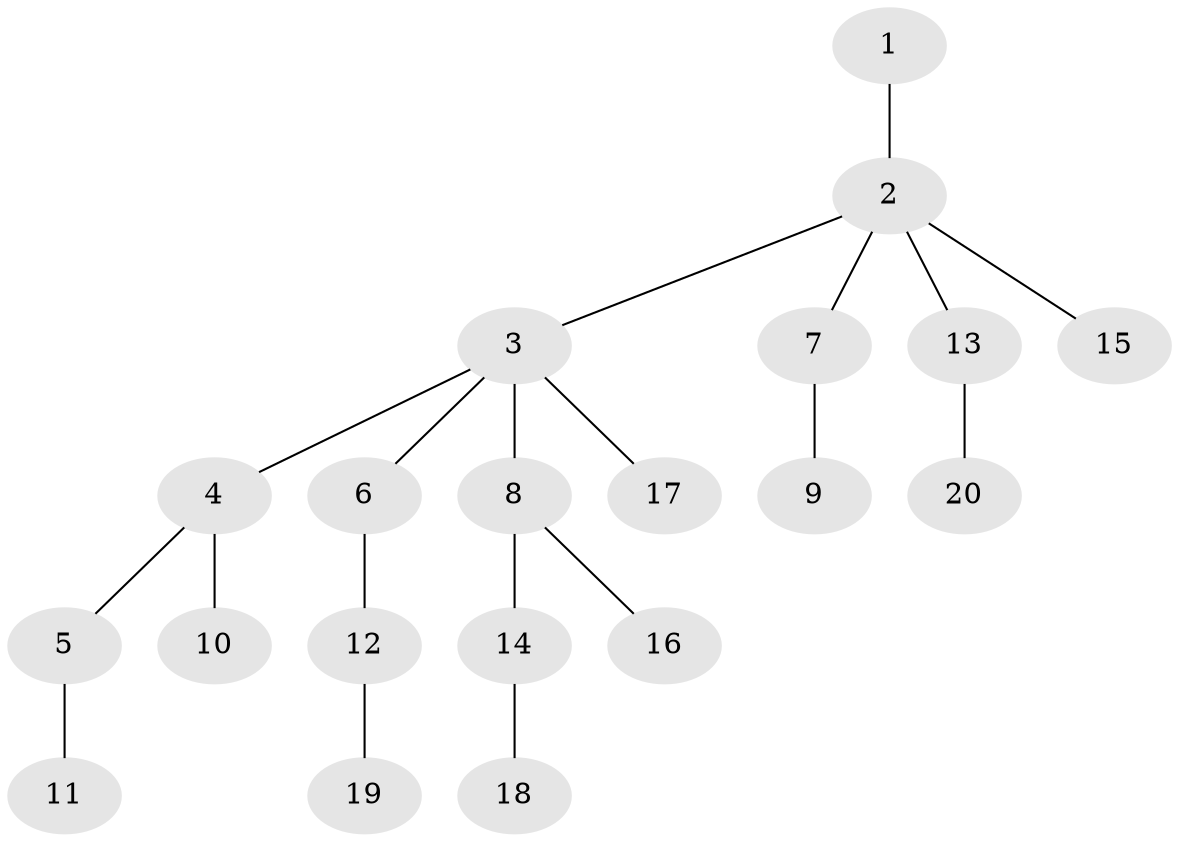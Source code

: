 // Generated by graph-tools (version 1.1) at 2025/46/02/15/25 05:46:28]
// undirected, 20 vertices, 19 edges
graph export_dot {
graph [start="1"]
  node [color=gray90,style=filled];
  1;
  2;
  3;
  4;
  5;
  6;
  7;
  8;
  9;
  10;
  11;
  12;
  13;
  14;
  15;
  16;
  17;
  18;
  19;
  20;
  1 -- 2;
  2 -- 3;
  2 -- 7;
  2 -- 13;
  2 -- 15;
  3 -- 4;
  3 -- 6;
  3 -- 8;
  3 -- 17;
  4 -- 5;
  4 -- 10;
  5 -- 11;
  6 -- 12;
  7 -- 9;
  8 -- 14;
  8 -- 16;
  12 -- 19;
  13 -- 20;
  14 -- 18;
}
